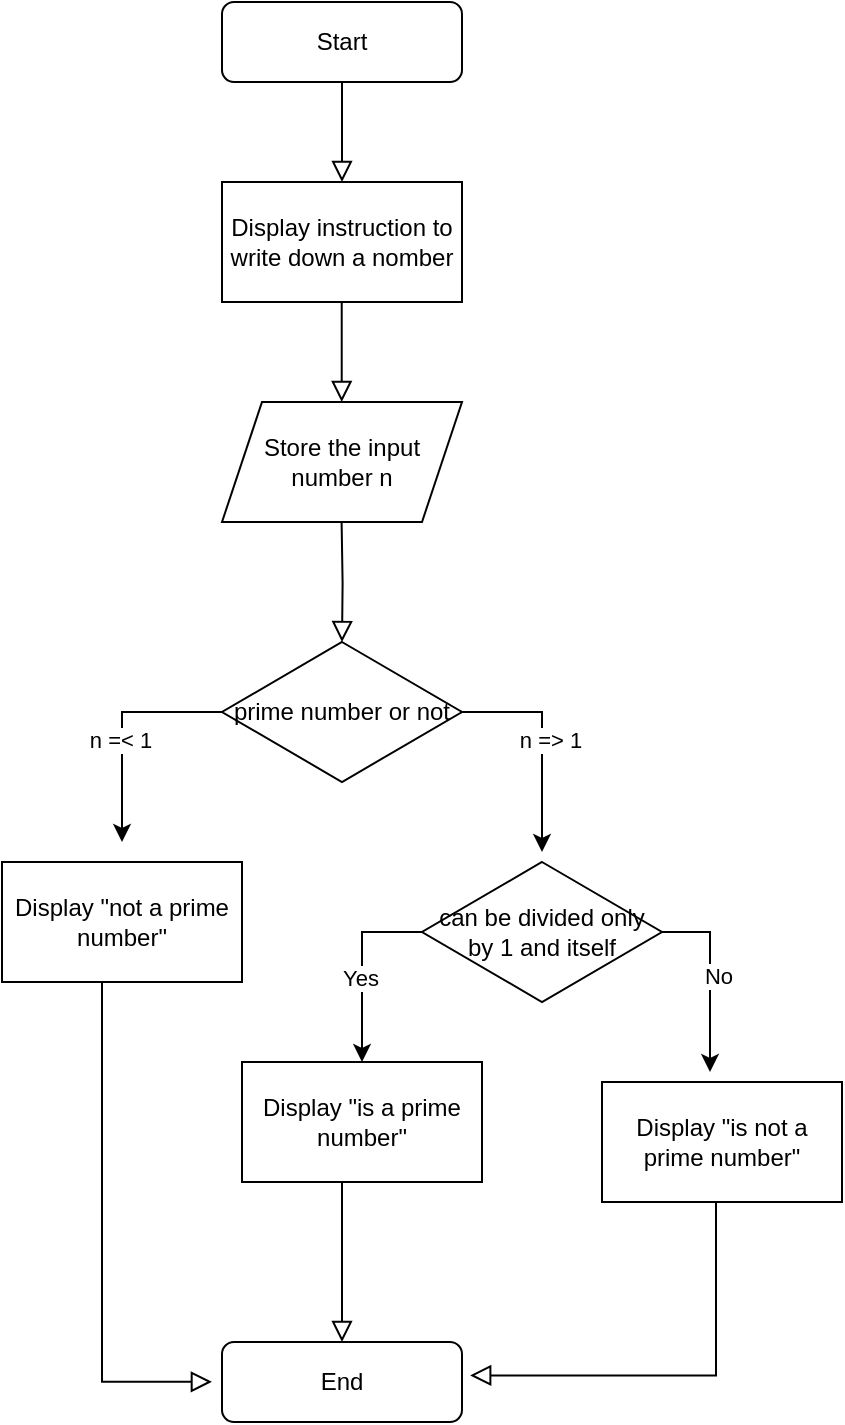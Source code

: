 <mxfile version="20.8.5" type="device"><diagram id="C5RBs43oDa-KdzZeNtuy" name="Page-1"><mxGraphModel dx="1588" dy="762" grid="1" gridSize="10" guides="1" tooltips="1" connect="1" arrows="1" fold="1" page="1" pageScale="1" pageWidth="827" pageHeight="1169" math="0" shadow="0"><root><mxCell id="WIyWlLk6GJQsqaUBKTNV-0"/><mxCell id="WIyWlLk6GJQsqaUBKTNV-1" parent="WIyWlLk6GJQsqaUBKTNV-0"/><mxCell id="WIyWlLk6GJQsqaUBKTNV-2" value="" style="rounded=0;html=1;jettySize=auto;orthogonalLoop=1;fontSize=11;endArrow=block;endFill=0;endSize=8;strokeWidth=1;shadow=0;labelBackgroundColor=none;edgeStyle=orthogonalEdgeStyle;" parent="WIyWlLk6GJQsqaUBKTNV-1" source="WIyWlLk6GJQsqaUBKTNV-3" edge="1"><mxGeometry relative="1" as="geometry"><mxPoint x="220" y="170" as="targetPoint"/></mxGeometry></mxCell><mxCell id="WIyWlLk6GJQsqaUBKTNV-3" value="Start" style="rounded=1;whiteSpace=wrap;html=1;fontSize=12;glass=0;strokeWidth=1;shadow=0;" parent="WIyWlLk6GJQsqaUBKTNV-1" vertex="1"><mxGeometry x="160" y="80" width="120" height="40" as="geometry"/></mxCell><mxCell id="WIyWlLk6GJQsqaUBKTNV-11" value="End" style="rounded=1;whiteSpace=wrap;html=1;fontSize=12;glass=0;strokeWidth=1;shadow=0;" parent="WIyWlLk6GJQsqaUBKTNV-1" vertex="1"><mxGeometry x="160" y="750" width="120" height="40" as="geometry"/></mxCell><mxCell id="A0tgOu6m4lEQx-rHN825-0" value="Display instruction to write down a nomber" style="rounded=0;whiteSpace=wrap;html=1;" vertex="1" parent="WIyWlLk6GJQsqaUBKTNV-1"><mxGeometry x="160" y="170" width="120" height="60" as="geometry"/></mxCell><mxCell id="A0tgOu6m4lEQx-rHN825-1" value="Store the input number n" style="shape=parallelogram;perimeter=parallelogramPerimeter;whiteSpace=wrap;html=1;fixedSize=1;" vertex="1" parent="WIyWlLk6GJQsqaUBKTNV-1"><mxGeometry x="160" y="280" width="120" height="60" as="geometry"/></mxCell><mxCell id="A0tgOu6m4lEQx-rHN825-2" value="" style="rounded=0;html=1;jettySize=auto;orthogonalLoop=1;fontSize=11;endArrow=block;endFill=0;endSize=8;strokeWidth=1;shadow=0;labelBackgroundColor=none;edgeStyle=orthogonalEdgeStyle;" edge="1" parent="WIyWlLk6GJQsqaUBKTNV-1"><mxGeometry relative="1" as="geometry"><mxPoint x="219.86" y="230" as="sourcePoint"/><mxPoint x="219.86" y="280" as="targetPoint"/></mxGeometry></mxCell><mxCell id="A0tgOu6m4lEQx-rHN825-4" value="prime number or not" style="rhombus;whiteSpace=wrap;html=1;" vertex="1" parent="WIyWlLk6GJQsqaUBKTNV-1"><mxGeometry x="160" y="400" width="120" height="70" as="geometry"/></mxCell><mxCell id="A0tgOu6m4lEQx-rHN825-5" value="" style="rounded=0;html=1;jettySize=auto;orthogonalLoop=1;fontSize=11;endArrow=block;endFill=0;endSize=8;strokeWidth=1;shadow=0;labelBackgroundColor=none;edgeStyle=orthogonalEdgeStyle;entryX=0.5;entryY=0;entryDx=0;entryDy=0;" edge="1" parent="WIyWlLk6GJQsqaUBKTNV-1" target="A0tgOu6m4lEQx-rHN825-4"><mxGeometry relative="1" as="geometry"><mxPoint x="219.8" y="340" as="sourcePoint"/><mxPoint x="219.8" y="390" as="targetPoint"/></mxGeometry></mxCell><mxCell id="A0tgOu6m4lEQx-rHN825-8" value="" style="endArrow=classic;html=1;rounded=0;" edge="1" parent="WIyWlLk6GJQsqaUBKTNV-1"><mxGeometry width="50" height="50" relative="1" as="geometry"><mxPoint x="280" y="435" as="sourcePoint"/><mxPoint x="320" y="505" as="targetPoint"/><Array as="points"><mxPoint x="320" y="435"/></Array></mxGeometry></mxCell><mxCell id="A0tgOu6m4lEQx-rHN825-11" value="n =&amp;gt; 1" style="edgeLabel;html=1;align=center;verticalAlign=middle;resizable=0;points=[];" vertex="1" connectable="0" parent="A0tgOu6m4lEQx-rHN825-8"><mxGeometry x="-0.027" y="4" relative="1" as="geometry"><mxPoint as="offset"/></mxGeometry></mxCell><mxCell id="A0tgOu6m4lEQx-rHN825-9" value="" style="endArrow=classic;html=1;rounded=0;" edge="1" parent="WIyWlLk6GJQsqaUBKTNV-1"><mxGeometry width="50" height="50" relative="1" as="geometry"><mxPoint x="160" y="435" as="sourcePoint"/><mxPoint x="110" y="500" as="targetPoint"/><Array as="points"><mxPoint x="110" y="435"/></Array></mxGeometry></mxCell><mxCell id="A0tgOu6m4lEQx-rHN825-10" value="n =&amp;lt; 1" style="edgeLabel;html=1;align=center;verticalAlign=middle;resizable=0;points=[];" vertex="1" connectable="0" parent="A0tgOu6m4lEQx-rHN825-9"><mxGeometry x="0.127" y="-1" relative="1" as="geometry"><mxPoint y="-1" as="offset"/></mxGeometry></mxCell><mxCell id="A0tgOu6m4lEQx-rHN825-12" value="Display &quot;not a prime number&quot;" style="rounded=0;whiteSpace=wrap;html=1;" vertex="1" parent="WIyWlLk6GJQsqaUBKTNV-1"><mxGeometry x="50" y="510" width="120" height="60" as="geometry"/></mxCell><mxCell id="A0tgOu6m4lEQx-rHN825-13" value="can be divided only by 1 and itself" style="rhombus;whiteSpace=wrap;html=1;" vertex="1" parent="WIyWlLk6GJQsqaUBKTNV-1"><mxGeometry x="260" y="510" width="120" height="70" as="geometry"/></mxCell><mxCell id="A0tgOu6m4lEQx-rHN825-14" value="" style="endArrow=classic;html=1;rounded=0;" edge="1" parent="WIyWlLk6GJQsqaUBKTNV-1"><mxGeometry width="50" height="50" relative="1" as="geometry"><mxPoint x="260" y="545" as="sourcePoint"/><mxPoint x="230" y="610" as="targetPoint"/><Array as="points"><mxPoint x="230" y="545"/></Array></mxGeometry></mxCell><mxCell id="A0tgOu6m4lEQx-rHN825-15" value="Yes" style="edgeLabel;html=1;align=center;verticalAlign=middle;resizable=0;points=[];" vertex="1" connectable="0" parent="A0tgOu6m4lEQx-rHN825-14"><mxGeometry x="0.127" y="-1" relative="1" as="geometry"><mxPoint y="-1" as="offset"/></mxGeometry></mxCell><mxCell id="A0tgOu6m4lEQx-rHN825-16" value="" style="endArrow=classic;html=1;rounded=0;" edge="1" parent="WIyWlLk6GJQsqaUBKTNV-1"><mxGeometry width="50" height="50" relative="1" as="geometry"><mxPoint x="380" y="545" as="sourcePoint"/><mxPoint x="404.0" y="615" as="targetPoint"/><Array as="points"><mxPoint x="404" y="545"/></Array></mxGeometry></mxCell><mxCell id="A0tgOu6m4lEQx-rHN825-17" value="No" style="edgeLabel;html=1;align=center;verticalAlign=middle;resizable=0;points=[];" vertex="1" connectable="0" parent="A0tgOu6m4lEQx-rHN825-16"><mxGeometry x="-0.027" y="4" relative="1" as="geometry"><mxPoint as="offset"/></mxGeometry></mxCell><mxCell id="A0tgOu6m4lEQx-rHN825-18" value="Display &quot;is a prime number&quot;" style="rounded=0;whiteSpace=wrap;html=1;" vertex="1" parent="WIyWlLk6GJQsqaUBKTNV-1"><mxGeometry x="170" y="610" width="120" height="60" as="geometry"/></mxCell><mxCell id="A0tgOu6m4lEQx-rHN825-19" value="Display &quot;is not a prime number&quot;" style="rounded=0;whiteSpace=wrap;html=1;" vertex="1" parent="WIyWlLk6GJQsqaUBKTNV-1"><mxGeometry x="350" y="620" width="120" height="60" as="geometry"/></mxCell><mxCell id="A0tgOu6m4lEQx-rHN825-21" value="" style="rounded=0;html=1;jettySize=auto;orthogonalLoop=1;fontSize=11;endArrow=block;endFill=0;endSize=8;strokeWidth=1;shadow=0;labelBackgroundColor=none;edgeStyle=orthogonalEdgeStyle;entryX=-0.042;entryY=0.497;entryDx=0;entryDy=0;entryPerimeter=0;" edge="1" parent="WIyWlLk6GJQsqaUBKTNV-1" target="WIyWlLk6GJQsqaUBKTNV-11"><mxGeometry relative="1" as="geometry"><mxPoint x="100" y="570" as="sourcePoint"/><mxPoint x="100.2" y="690" as="targetPoint"/><Array as="points"><mxPoint x="100" y="574"/><mxPoint x="100" y="770"/></Array></mxGeometry></mxCell><mxCell id="A0tgOu6m4lEQx-rHN825-22" value="" style="rounded=0;html=1;jettySize=auto;orthogonalLoop=1;fontSize=11;endArrow=block;endFill=0;endSize=8;strokeWidth=1;shadow=0;labelBackgroundColor=none;edgeStyle=orthogonalEdgeStyle;entryX=0.5;entryY=0;entryDx=0;entryDy=0;" edge="1" parent="WIyWlLk6GJQsqaUBKTNV-1" target="WIyWlLk6GJQsqaUBKTNV-11"><mxGeometry relative="1" as="geometry"><mxPoint x="225.04" y="670" as="sourcePoint"/><mxPoint x="280.0" y="869.88" as="targetPoint"/><Array as="points"><mxPoint x="220" y="670"/></Array></mxGeometry></mxCell><mxCell id="A0tgOu6m4lEQx-rHN825-23" value="" style="rounded=0;html=1;jettySize=auto;orthogonalLoop=1;fontSize=11;endArrow=block;endFill=0;endSize=8;strokeWidth=1;shadow=0;labelBackgroundColor=none;edgeStyle=orthogonalEdgeStyle;entryX=1.034;entryY=0.418;entryDx=0;entryDy=0;entryPerimeter=0;" edge="1" parent="WIyWlLk6GJQsqaUBKTNV-1" target="WIyWlLk6GJQsqaUBKTNV-11"><mxGeometry relative="1" as="geometry"><mxPoint x="412.52" y="680" as="sourcePoint"/><mxPoint x="407.48" y="760" as="targetPoint"/><Array as="points"><mxPoint x="407" y="680"/><mxPoint x="407" y="767"/></Array></mxGeometry></mxCell></root></mxGraphModel></diagram></mxfile>